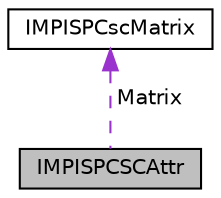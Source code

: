 digraph "IMPISPCSCAttr"
{
 // LATEX_PDF_SIZE
  edge [fontname="Helvetica",fontsize="10",labelfontname="Helvetica",labelfontsize="10"];
  node [fontname="Helvetica",fontsize="10",shape=record];
  Node1 [label="IMPISPCSCAttr",height=0.2,width=0.4,color="black", fillcolor="grey75", style="filled", fontcolor="black",tooltip="ISP CSC属性结构体"];
  Node2 -> Node1 [dir="back",color="darkorchid3",fontsize="10",style="dashed",label=" Matrix" ,fontname="Helvetica"];
  Node2 [label="IMPISPCscMatrix",height=0.2,width=0.4,color="black", fillcolor="white", style="filled",URL="$struct_i_m_p_i_s_p_csc_matrix.html",tooltip="ISP CSC转换矩阵结构体"];
}
